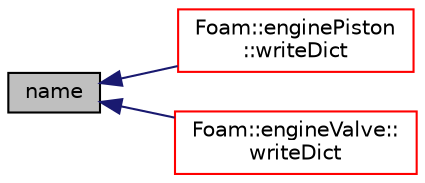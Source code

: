 digraph "name"
{
  bgcolor="transparent";
  edge [fontname="Helvetica",fontsize="10",labelfontname="Helvetica",labelfontsize="10"];
  node [fontname="Helvetica",fontsize="10",shape=record];
  rankdir="LR";
  Node1 [label="name",height=0.2,width=0.4,color="black", fillcolor="grey75", style="filled", fontcolor="black"];
  Node1 -> Node2 [dir="back",color="midnightblue",fontsize="10",style="solid",fontname="Helvetica"];
  Node2 [label="Foam::enginePiston\l::writeDict",height=0.2,width=0.4,color="red",URL="$a00637.html#af77027c10b89b764f28cf777c66c4be6",tooltip="Write dictionary. "];
  Node1 -> Node3 [dir="back",color="midnightblue",fontsize="10",style="solid",fontname="Helvetica"];
  Node3 [label="Foam::engineValve::\lwriteDict",height=0.2,width=0.4,color="red",URL="$a00639.html#af77027c10b89b764f28cf777c66c4be6",tooltip="Write dictionary. "];
}
